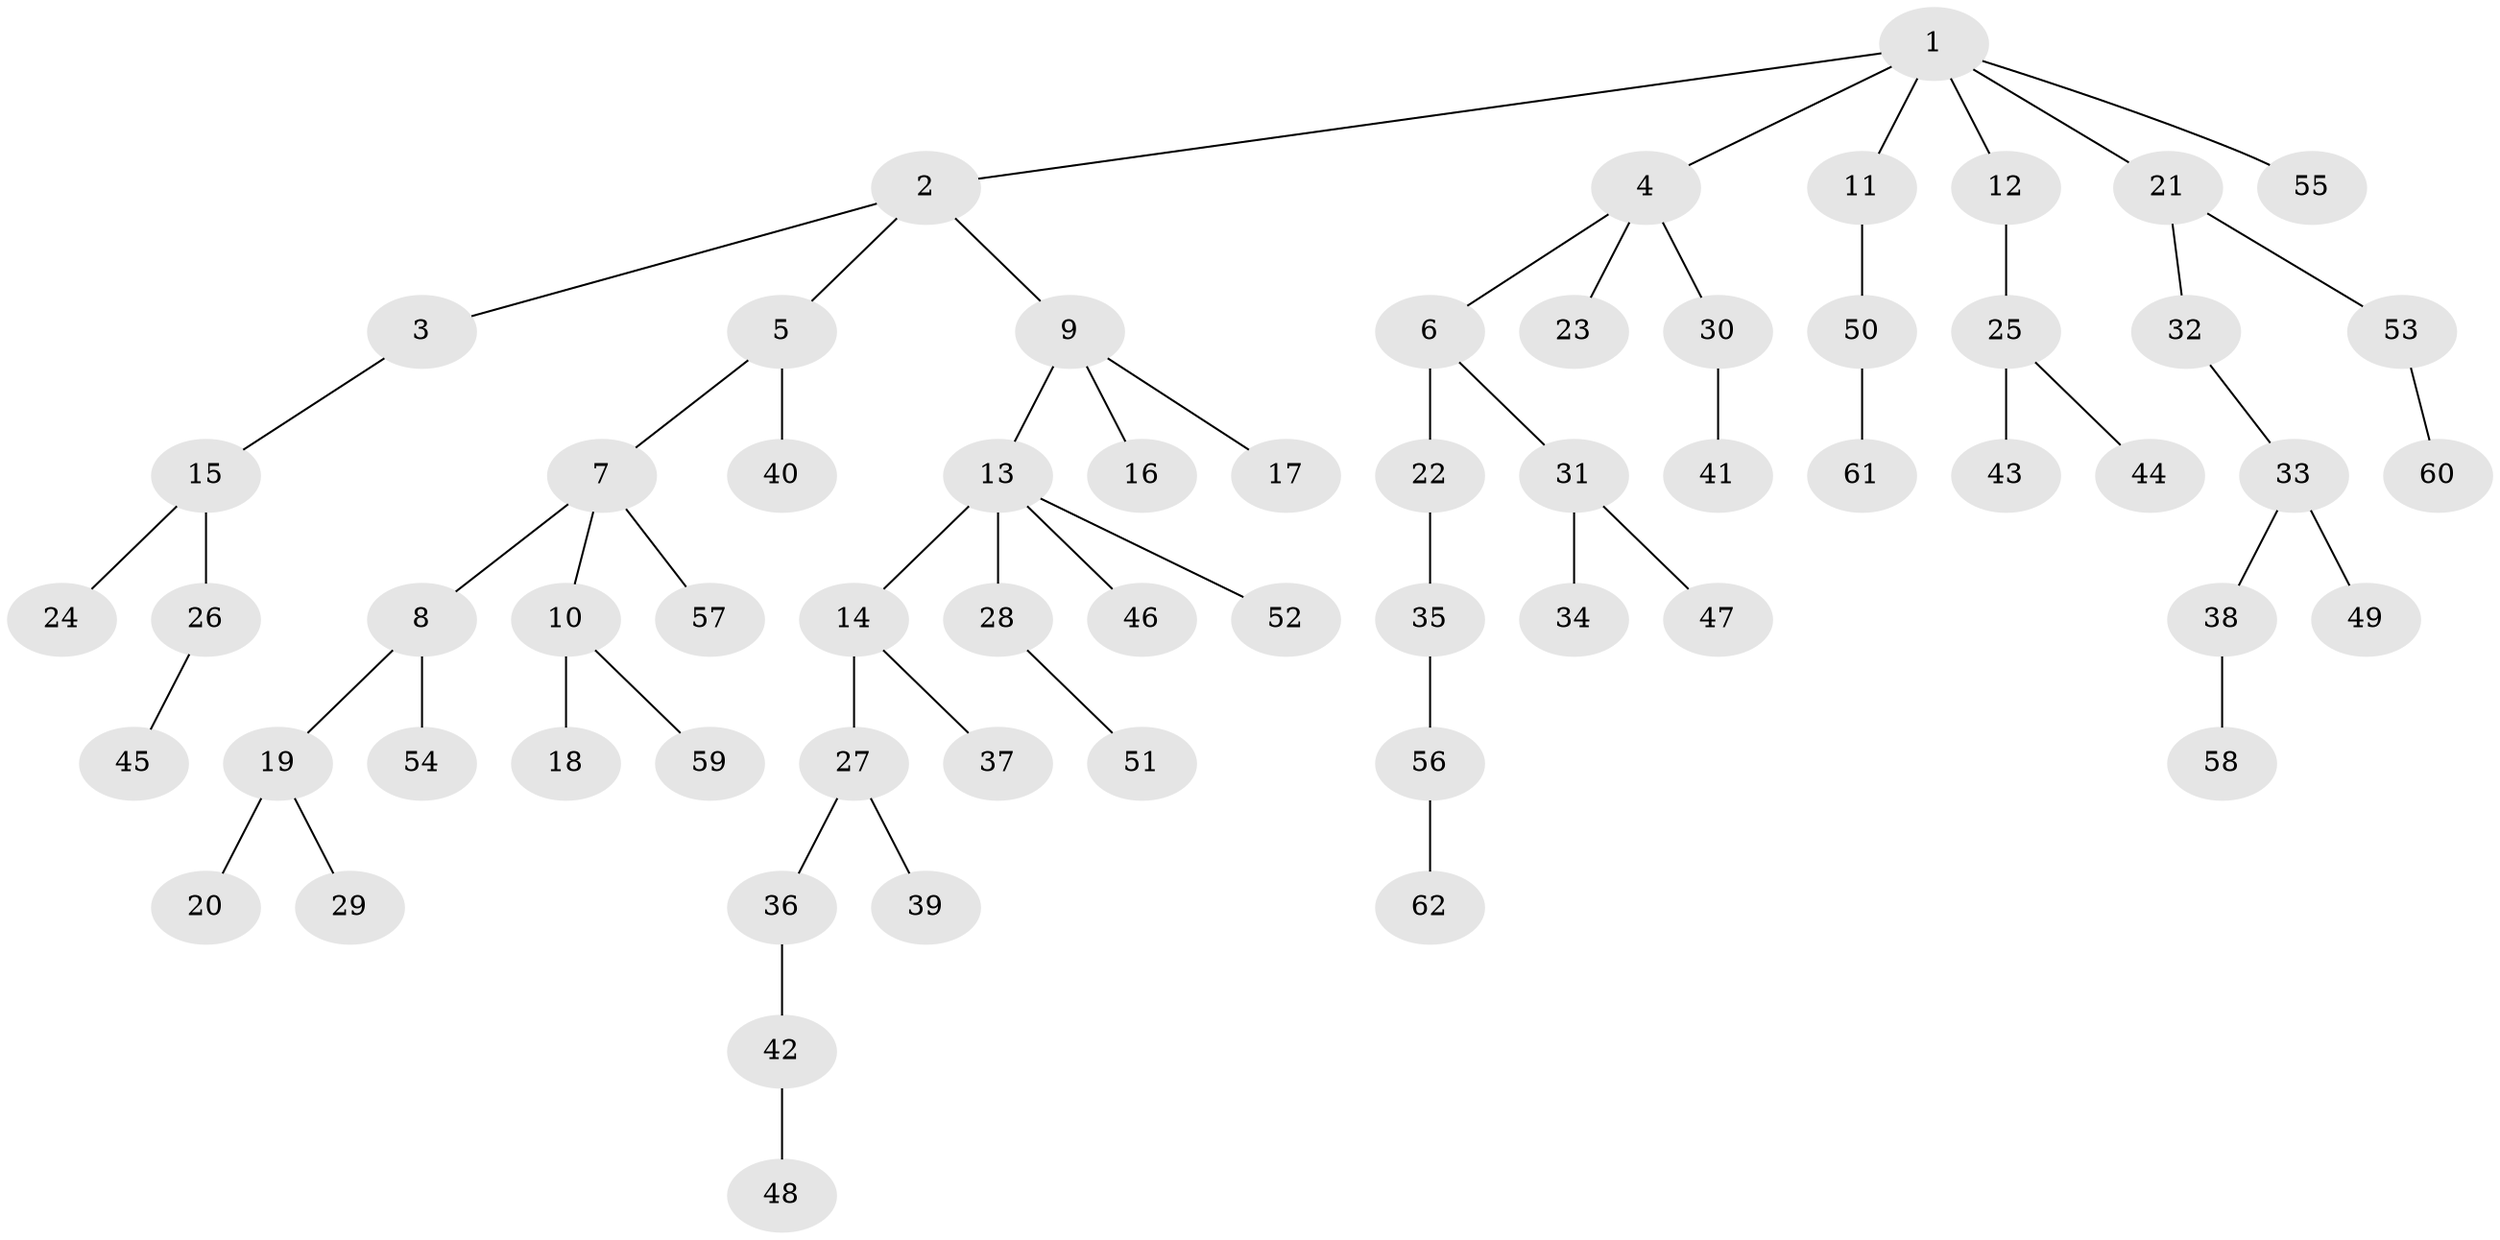 // Generated by graph-tools (version 1.1) at 2025/11/02/27/25 16:11:29]
// undirected, 62 vertices, 61 edges
graph export_dot {
graph [start="1"]
  node [color=gray90,style=filled];
  1;
  2;
  3;
  4;
  5;
  6;
  7;
  8;
  9;
  10;
  11;
  12;
  13;
  14;
  15;
  16;
  17;
  18;
  19;
  20;
  21;
  22;
  23;
  24;
  25;
  26;
  27;
  28;
  29;
  30;
  31;
  32;
  33;
  34;
  35;
  36;
  37;
  38;
  39;
  40;
  41;
  42;
  43;
  44;
  45;
  46;
  47;
  48;
  49;
  50;
  51;
  52;
  53;
  54;
  55;
  56;
  57;
  58;
  59;
  60;
  61;
  62;
  1 -- 2;
  1 -- 4;
  1 -- 11;
  1 -- 12;
  1 -- 21;
  1 -- 55;
  2 -- 3;
  2 -- 5;
  2 -- 9;
  3 -- 15;
  4 -- 6;
  4 -- 23;
  4 -- 30;
  5 -- 7;
  5 -- 40;
  6 -- 22;
  6 -- 31;
  7 -- 8;
  7 -- 10;
  7 -- 57;
  8 -- 19;
  8 -- 54;
  9 -- 13;
  9 -- 16;
  9 -- 17;
  10 -- 18;
  10 -- 59;
  11 -- 50;
  12 -- 25;
  13 -- 14;
  13 -- 28;
  13 -- 46;
  13 -- 52;
  14 -- 27;
  14 -- 37;
  15 -- 24;
  15 -- 26;
  19 -- 20;
  19 -- 29;
  21 -- 32;
  21 -- 53;
  22 -- 35;
  25 -- 43;
  25 -- 44;
  26 -- 45;
  27 -- 36;
  27 -- 39;
  28 -- 51;
  30 -- 41;
  31 -- 34;
  31 -- 47;
  32 -- 33;
  33 -- 38;
  33 -- 49;
  35 -- 56;
  36 -- 42;
  38 -- 58;
  42 -- 48;
  50 -- 61;
  53 -- 60;
  56 -- 62;
}
